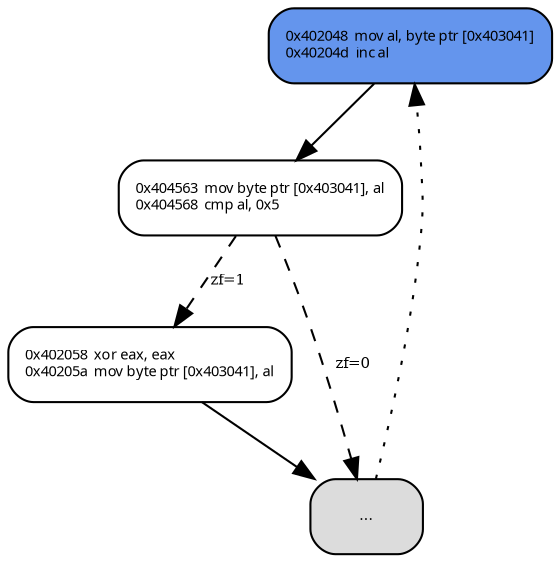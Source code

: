 digraph G {
  0 [
    fontname="Source Code Pro",
    fontsize=7, shape=box, style="rounded,filled", fillcolor=cornflowerblue,
    label="0x402048  mov al, byte ptr [0x403041]\l0x40204d  inc al\l"
  ];

  1 [
    fontname="Source Code Pro",
    fontsize=7, shape=box, style=rounded,
    label="0x404563  mov byte ptr [0x403041], al\l0x404568  cmp al, 0x5\l"
  ];

  2 [
    fontname="Source Code Pro",
    fontsize=7, shape=box, style=rounded,
    label="0x402058  xor eax, eax\l0x40205a  mov byte ptr [0x403041], al\l"
  ];

  3 [
    fontname="Source Code Pro",
    fontsize=7, shape=box, style="rounded,filled", fillcolor=gainsboro,
    label="..."
  ];

  0 -> 1 [fontsize=7, label="", style="solid"];
  1 -> 2 [fontsize=7, label="zf=1", style="dashed"];
  1 -> 3 [fontsize=7, label="zf=0", style="dashed"];
  2 -> 3 [fontsize=7, label="", style="solid"];
  3 -> 0 [fontsize=7, label="", style="dotted"];
}